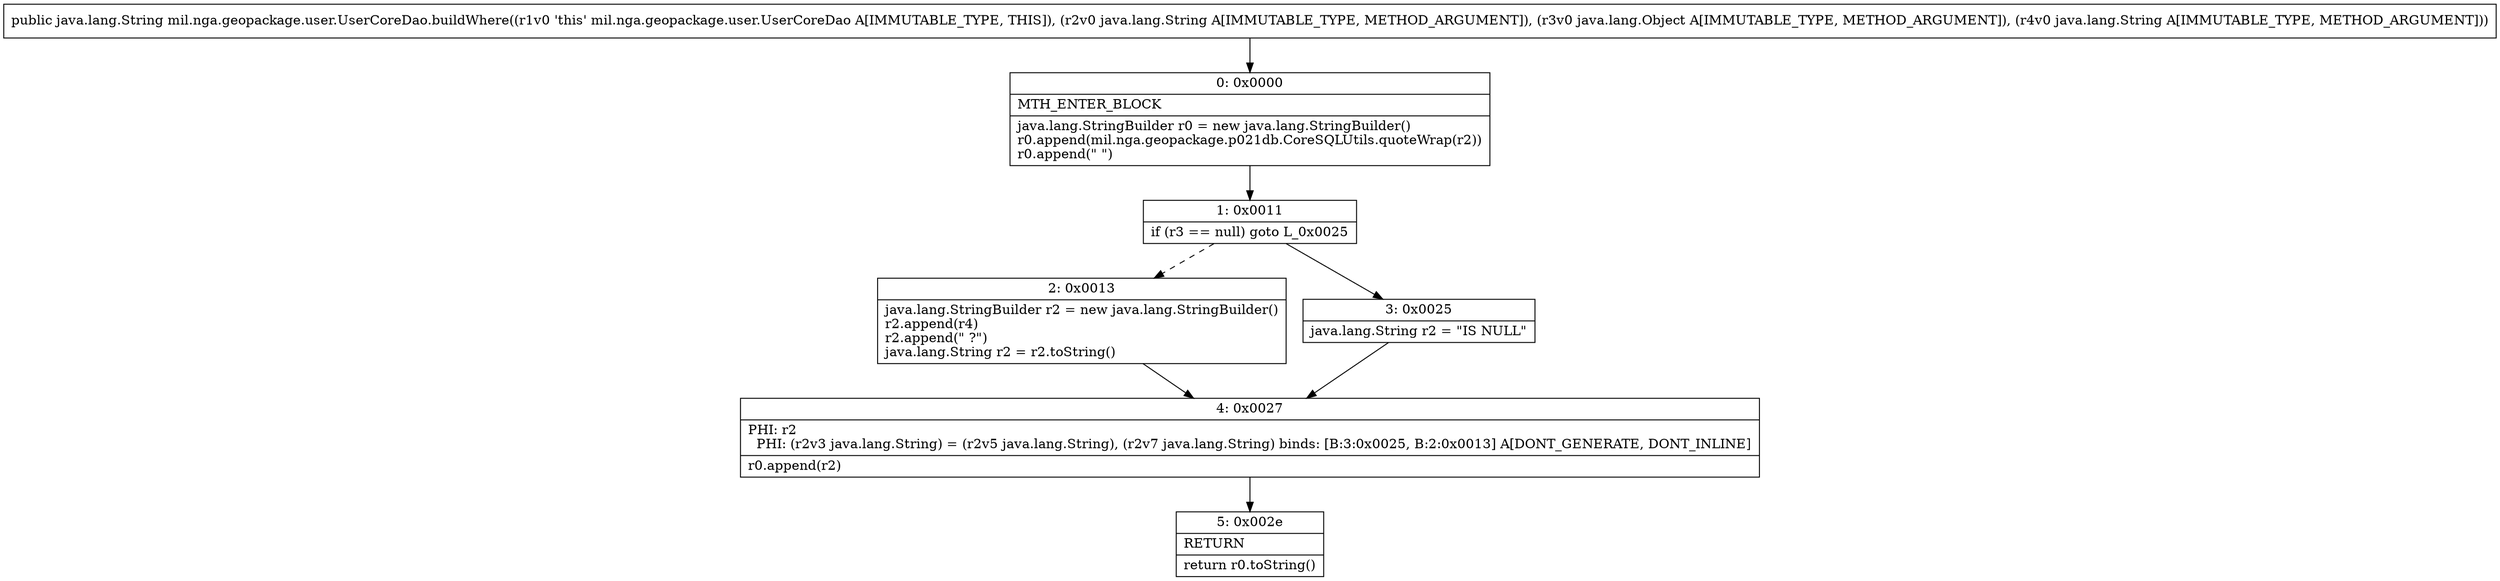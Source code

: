 digraph "CFG formil.nga.geopackage.user.UserCoreDao.buildWhere(Ljava\/lang\/String;Ljava\/lang\/Object;Ljava\/lang\/String;)Ljava\/lang\/String;" {
Node_0 [shape=record,label="{0\:\ 0x0000|MTH_ENTER_BLOCK\l|java.lang.StringBuilder r0 = new java.lang.StringBuilder()\lr0.append(mil.nga.geopackage.p021db.CoreSQLUtils.quoteWrap(r2))\lr0.append(\" \")\l}"];
Node_1 [shape=record,label="{1\:\ 0x0011|if (r3 == null) goto L_0x0025\l}"];
Node_2 [shape=record,label="{2\:\ 0x0013|java.lang.StringBuilder r2 = new java.lang.StringBuilder()\lr2.append(r4)\lr2.append(\" ?\")\ljava.lang.String r2 = r2.toString()\l}"];
Node_3 [shape=record,label="{3\:\ 0x0025|java.lang.String r2 = \"IS NULL\"\l}"];
Node_4 [shape=record,label="{4\:\ 0x0027|PHI: r2 \l  PHI: (r2v3 java.lang.String) = (r2v5 java.lang.String), (r2v7 java.lang.String) binds: [B:3:0x0025, B:2:0x0013] A[DONT_GENERATE, DONT_INLINE]\l|r0.append(r2)\l}"];
Node_5 [shape=record,label="{5\:\ 0x002e|RETURN\l|return r0.toString()\l}"];
MethodNode[shape=record,label="{public java.lang.String mil.nga.geopackage.user.UserCoreDao.buildWhere((r1v0 'this' mil.nga.geopackage.user.UserCoreDao A[IMMUTABLE_TYPE, THIS]), (r2v0 java.lang.String A[IMMUTABLE_TYPE, METHOD_ARGUMENT]), (r3v0 java.lang.Object A[IMMUTABLE_TYPE, METHOD_ARGUMENT]), (r4v0 java.lang.String A[IMMUTABLE_TYPE, METHOD_ARGUMENT])) }"];
MethodNode -> Node_0;
Node_0 -> Node_1;
Node_1 -> Node_2[style=dashed];
Node_1 -> Node_3;
Node_2 -> Node_4;
Node_3 -> Node_4;
Node_4 -> Node_5;
}

